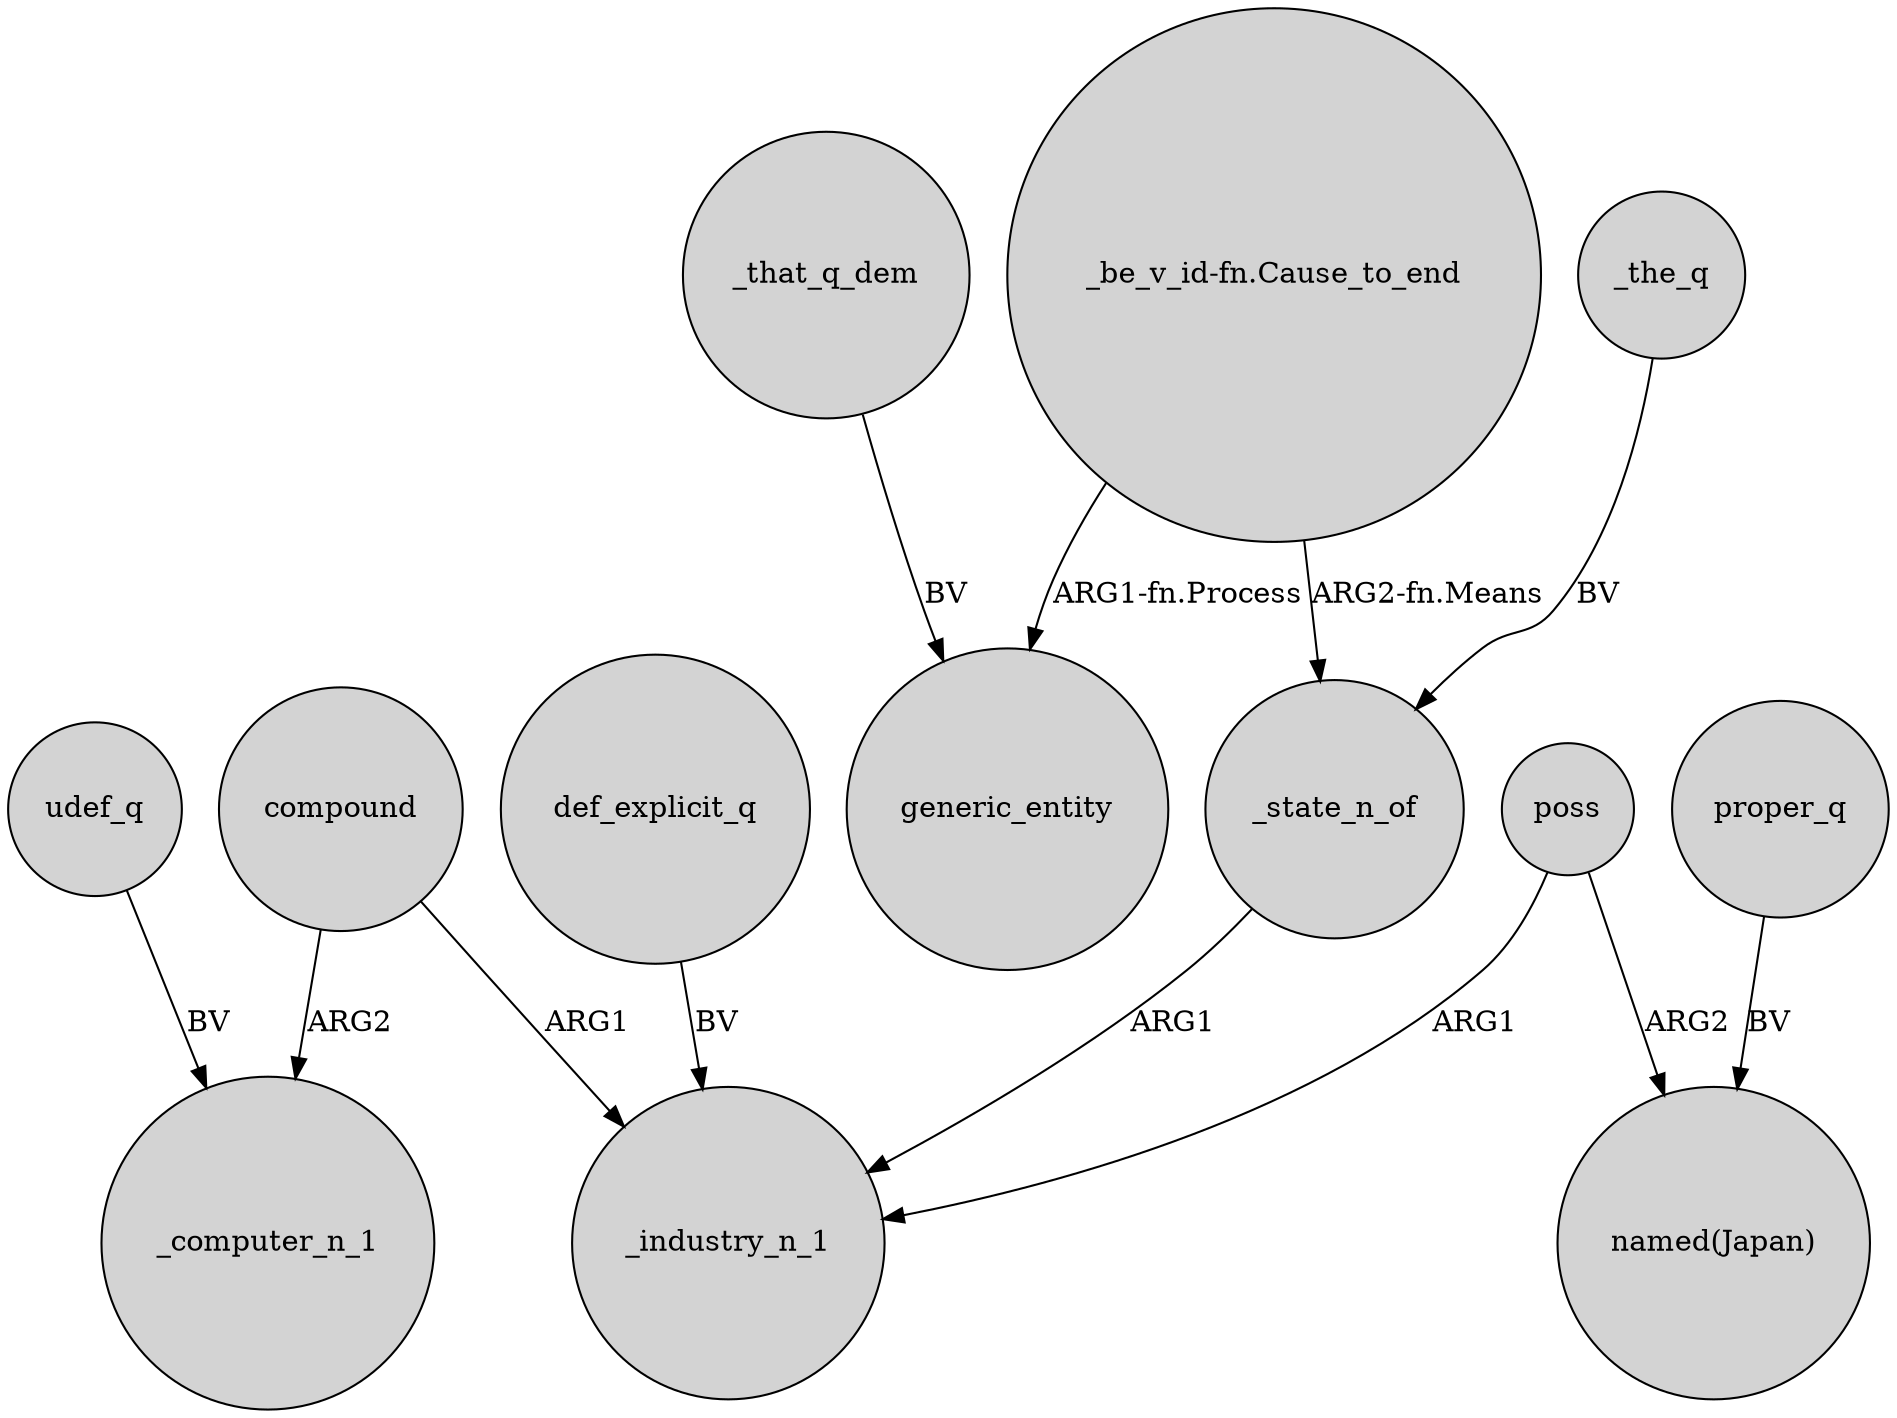 digraph {
	node [shape=circle style=filled]
	compound -> _computer_n_1 [label=ARG2]
	def_explicit_q -> _industry_n_1 [label=BV]
	"_be_v_id-fn.Cause_to_end" -> _state_n_of [label="ARG2-fn.Means"]
	proper_q -> "named(Japan)" [label=BV]
	udef_q -> _computer_n_1 [label=BV]
	"_be_v_id-fn.Cause_to_end" -> generic_entity [label="ARG1-fn.Process"]
	_that_q_dem -> generic_entity [label=BV]
	_the_q -> _state_n_of [label=BV]
	poss -> _industry_n_1 [label=ARG1]
	compound -> _industry_n_1 [label=ARG1]
	_state_n_of -> _industry_n_1 [label=ARG1]
	poss -> "named(Japan)" [label=ARG2]
}
